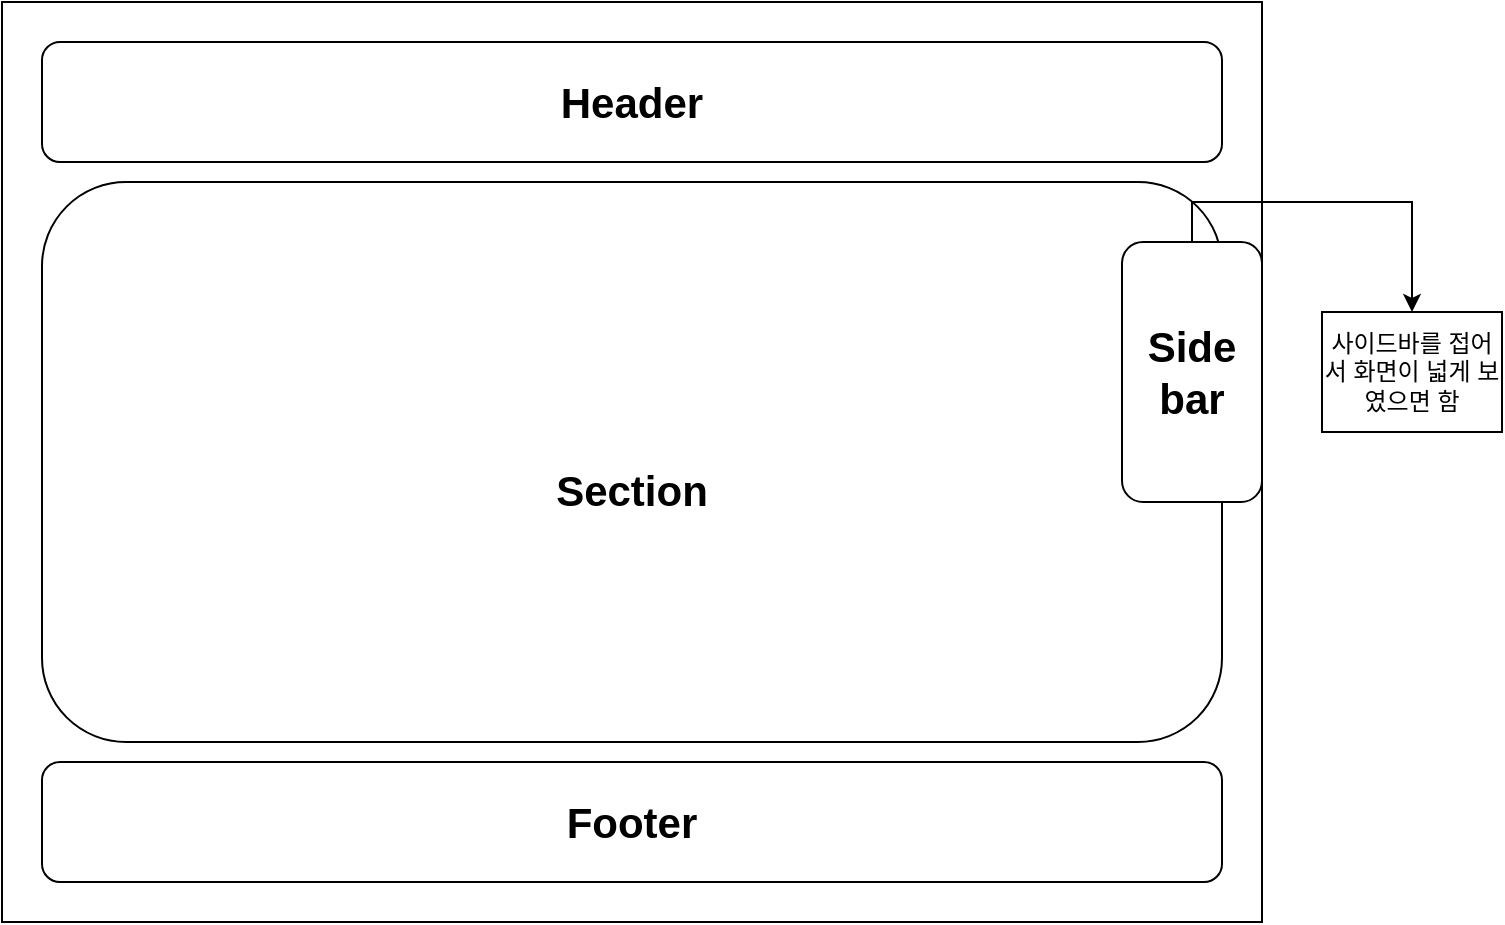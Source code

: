 <mxfile version="14.9.6" type="device"><diagram id="xhdulhJWNVEycNDVPZfP" name="페이지-1"><mxGraphModel dx="1086" dy="806" grid="1" gridSize="10" guides="1" tooltips="1" connect="1" arrows="1" fold="1" page="1" pageScale="1" pageWidth="827" pageHeight="1169" math="0" shadow="0"><root><mxCell id="0"/><mxCell id="1" parent="0"/><mxCell id="VTwvkygDcAQwBxigwoqT-1" value="" style="rounded=0;whiteSpace=wrap;html=1;" vertex="1" parent="1"><mxGeometry x="60" y="100" width="630" height="460" as="geometry"/></mxCell><mxCell id="VTwvkygDcAQwBxigwoqT-2" value="&lt;b style=&quot;font-size: 21px&quot;&gt;Header&lt;/b&gt;" style="rounded=1;whiteSpace=wrap;html=1;" vertex="1" parent="1"><mxGeometry x="80" y="120" width="590" height="60" as="geometry"/></mxCell><mxCell id="VTwvkygDcAQwBxigwoqT-3" value="&lt;br&gt;&lt;br&gt;&lt;font face=&quot;helvetica&quot;&gt;&lt;span style=&quot;font-size: 21px&quot;&gt;&lt;b&gt;Section&lt;/b&gt;&lt;/span&gt;&lt;/font&gt;" style="rounded=1;whiteSpace=wrap;html=1;" vertex="1" parent="1"><mxGeometry x="80" y="190" width="590" height="280" as="geometry"/></mxCell><mxCell id="VTwvkygDcAQwBxigwoqT-4" value="&lt;span style=&quot;font-size: 21px&quot;&gt;&lt;b&gt;Footer&lt;/b&gt;&lt;/span&gt;" style="rounded=1;whiteSpace=wrap;html=1;" vertex="1" parent="1"><mxGeometry x="80" y="480" width="590" height="60" as="geometry"/></mxCell><mxCell id="VTwvkygDcAQwBxigwoqT-9" style="edgeStyle=orthogonalEdgeStyle;rounded=0;orthogonalLoop=1;jettySize=auto;html=1;exitX=0.5;exitY=0;exitDx=0;exitDy=0;entryX=0.5;entryY=0;entryDx=0;entryDy=0;" edge="1" parent="1" source="VTwvkygDcAQwBxigwoqT-5" target="VTwvkygDcAQwBxigwoqT-8"><mxGeometry relative="1" as="geometry"/></mxCell><mxCell id="VTwvkygDcAQwBxigwoqT-5" value="&lt;b style=&quot;font-size: 21px&quot;&gt;Side&lt;br&gt;bar&lt;/b&gt;" style="rounded=1;whiteSpace=wrap;html=1;" vertex="1" parent="1"><mxGeometry x="620" y="220" width="70" height="130" as="geometry"/></mxCell><mxCell id="VTwvkygDcAQwBxigwoqT-8" value="사이드바를 접어서 화면이 넓게 보였으면 함" style="text;html=1;fillColor=none;align=center;verticalAlign=middle;whiteSpace=wrap;rounded=0;strokeColor=#000000;" vertex="1" parent="1"><mxGeometry x="720" y="255" width="90" height="60" as="geometry"/></mxCell></root></mxGraphModel></diagram></mxfile>